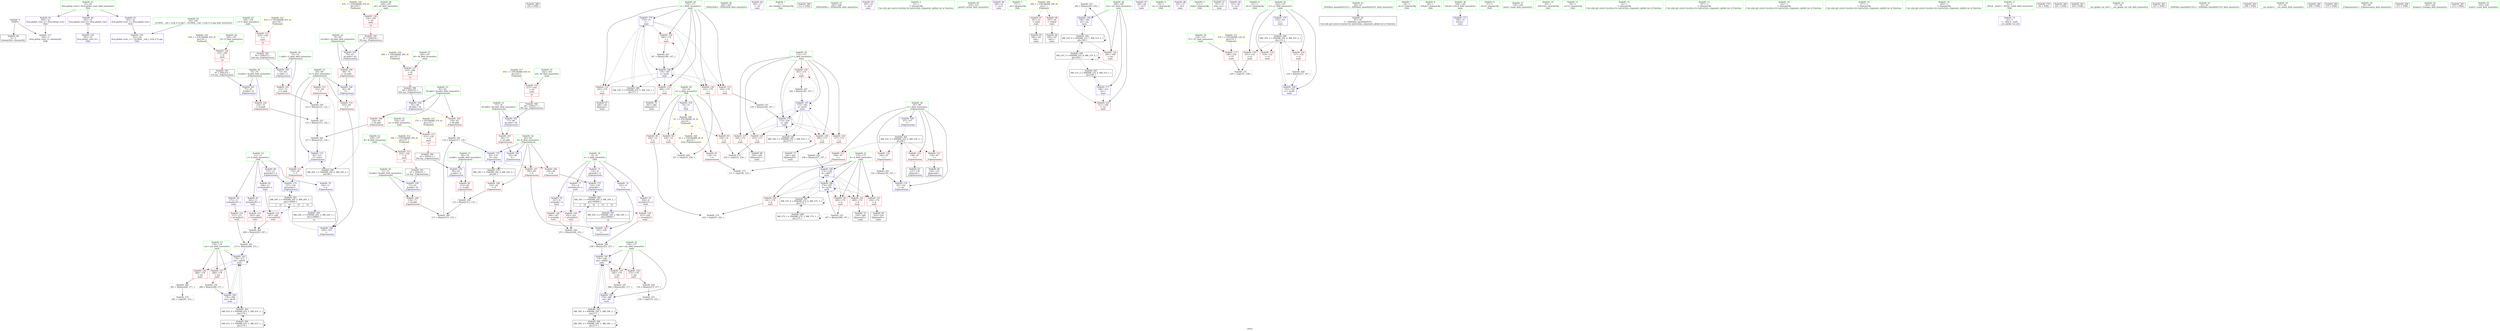 digraph "SVFG" {
	label="SVFG";

	Node0x559ebdd61ba0 [shape=record,color=grey,label="{NodeID: 0\nNullPtr}"];
	Node0x559ebdd61ba0 -> Node0x559ebdd88050[style=solid];
	Node0x559ebdd61ba0 -> Node0x559ebdd8e090[style=solid];
	Node0x559ebdd872a0 [shape=record,color=red,label="{NodeID: 111\n122\<--85\n\<--Y\n_Z3genxxxxxxx\n}"];
	Node0x559ebdd872a0 -> Node0x559ebdd949d0[style=solid];
	Node0x559ebdd85630 [shape=record,color=green,label="{NodeID: 28\n71\<--72\nB.addr\<--B.addr_field_insensitive\n_Z3genxxxxxxx\n}"];
	Node0x559ebdd85630 -> Node0x559ebdd869b0[style=solid];
	Node0x559ebdd85630 -> Node0x559ebdd8e260[style=solid];
	Node0x559ebddc05b0 [shape=record,color=black,label="{NodeID: 388\n192 = PHI()\n}"];
	Node0x559ebdd8d160 [shape=record,color=red,label="{NodeID: 139\n301\<--172\n\<--j\nmain\n}"];
	Node0x559ebdd8d160 -> Node0x559ebdd93c50[style=solid];
	Node0x559ebdd87d10 [shape=record,color=green,label="{NodeID: 56\n202\<--203\n_ZNSirsERi\<--_ZNSirsERi_field_insensitive\n}"];
	Node0x559ebdd940d0 [shape=record,color=grey,label="{NodeID: 250\n276 = Binary(275, 277, )\n}"];
	Node0x559ebdd940d0 -> Node0x559ebdd8b480[style=solid];
	Node0x559ebdd8e8e0 [shape=record,color=blue,label="{NodeID: 167\n101\<--100\n\<--\n_Z3genxxxxxxx\n}"];
	Node0x559ebdd8e8e0 -> Node0x559ebdda2260[style=dashed];
	Node0x559ebdd89400 [shape=record,color=purple,label="{NodeID: 84\n182\<--17\n\<--.str\nmain\n}"];
	Node0x559ebdd78350 [shape=record,color=green,label="{NodeID: 1\n7\<--1\n__dso_handle\<--dummyObj\nGlob }"];
	Node0x559ebdd87370 [shape=record,color=red,label="{NodeID: 112\n134\<--85\n\<--Y\n_Z3genxxxxxxx\n}"];
	Node0x559ebdd87370 -> Node0x559ebdd8edc0[style=solid];
	Node0x559ebdd85700 [shape=record,color=green,label="{NodeID: 29\n73\<--74\nC.addr\<--C.addr_field_insensitive\n_Z3genxxxxxxx\n}"];
	Node0x559ebdd85700 -> Node0x559ebdd86a80[style=solid];
	Node0x559ebdd85700 -> Node0x559ebdd8e330[style=solid];
	Node0x559ebddc0680 [shape=record,color=black,label="{NodeID: 389\n313 = PHI()\n}"];
	Node0x559ebdd8d230 [shape=record,color=red,label="{NodeID: 140\n241\<--174\n\<--k\nmain\n}"];
	Node0x559ebdd8d230 -> Node0x559ebdd8b900[style=solid];
	Node0x559ebdd87de0 [shape=record,color=green,label="{NodeID: 57\n205\<--206\n_ZNSirsERx\<--_ZNSirsERx_field_insensitive\n}"];
	Node0x559ebdd94250 [shape=record,color=grey,label="{NodeID: 251\n230 = Binary(229, 107, )\n}"];
	Node0x559ebdd94250 -> Node0x559ebdd8f2a0[style=solid];
	Node0x559ebdd8e9b0 [shape=record,color=blue,label="{NodeID: 168\n104\<--103\n\<--\n_Z3genxxxxxxx\n}"];
	Node0x559ebdd8e9b0 -> Node0x559ebdda2760[style=dashed];
	Node0x559ebdd894d0 [shape=record,color=purple,label="{NodeID: 85\n183\<--19\n\<--.str.1\nmain\n}"];
	Node0x559ebdd61950 [shape=record,color=green,label="{NodeID: 2\n15\<--1\n\<--dummyObj\nCan only get source location for instruction, argument, global var or function.}"];
	Node0x559ebdda1360 [shape=record,color=black,label="{NodeID: 279\nMR_18V_3 = PHI(MR_18V_4, MR_18V_2, )\npts\{84 \}\n}"];
	Node0x559ebdda1360 -> Node0x559ebdd87030[style=dashed];
	Node0x559ebdda1360 -> Node0x559ebdd8eb50[style=dashed];
	Node0x559ebdd87440 [shape=record,color=red,label="{NodeID: 113\n109\<--87\n\<--i\n_Z3genxxxxxxx\n}"];
	Node0x559ebdd87440 -> Node0x559ebdd8b780[style=solid];
	Node0x559ebdd857d0 [shape=record,color=green,label="{NodeID: 30\n75\<--76\nD.addr\<--D.addr_field_insensitive\n_Z3genxxxxxxx\n}"];
	Node0x559ebdd857d0 -> Node0x559ebdd86b50[style=solid];
	Node0x559ebdd857d0 -> Node0x559ebdd8e400[style=solid];
	Node0x559ebdd8fcf0 [shape=record,color=black,label="{NodeID: 390\n62 = PHI(213, )\n0th arg _Z3genxxxxxxx }"];
	Node0x559ebdd8fcf0 -> Node0x559ebdd8e190[style=solid];
	Node0x559ebdd8d300 [shape=record,color=red,label="{NodeID: 141\n254\<--174\n\<--k\nmain\n}"];
	Node0x559ebdd8d300 -> Node0x559ebdd887d0[style=solid];
	Node0x559ebdd87eb0 [shape=record,color=green,label="{NodeID: 58\n314\<--315\nprintf\<--printf_field_insensitive\n}"];
	Node0x559ebdd943d0 [shape=record,color=grey,label="{NodeID: 252\n297 = Binary(296, 107, )\n}"];
	Node0x559ebdd943d0 -> Node0x559ebdd8f850[style=solid];
	Node0x559ebdd8ea80 [shape=record,color=blue,label="{NodeID: 169\n87\<--107\ni\<--\n_Z3genxxxxxxx\n}"];
	Node0x559ebdd8ea80 -> Node0x559ebdda1d60[style=dashed];
	Node0x559ebdd895a0 [shape=record,color=purple,label="{NodeID: 86\n188\<--22\n\<--.str.2\nmain\n}"];
	Node0x559ebdd77680 [shape=record,color=green,label="{NodeID: 3\n17\<--1\n.str\<--dummyObj\nGlob }"];
	Node0x559ebdda1860 [shape=record,color=black,label="{NodeID: 280\nMR_20V_3 = PHI(MR_20V_4, MR_20V_2, )\npts\{86 \}\n}"];
	Node0x559ebdda1860 -> Node0x559ebdd872a0[style=dashed];
	Node0x559ebdda1860 -> Node0x559ebdd8ec20[style=dashed];
	Node0x559ebdd87510 [shape=record,color=red,label="{NodeID: 114\n130\<--87\n\<--i\n_Z3genxxxxxxx\n}"];
	Node0x559ebdd87510 -> Node0x559ebdd882f0[style=solid];
	Node0x559ebdd858a0 [shape=record,color=green,label="{NodeID: 31\n77\<--78\nx0.addr\<--x0.addr_field_insensitive\n_Z3genxxxxxxx\n}"];
	Node0x559ebdd858a0 -> Node0x559ebdd86c20[style=solid];
	Node0x559ebdd858a0 -> Node0x559ebdd8e4d0[style=solid];
	Node0x559ebdd8fee0 [shape=record,color=black,label="{NodeID: 391\n63 = PHI(214, )\n1st arg _Z3genxxxxxxx }"];
	Node0x559ebdd8fee0 -> Node0x559ebdd8e260[style=solid];
	Node0x559ebddaa860 [shape=record,color=yellow,style=double,label="{NodeID: 308\n28V_1 = ENCHI(MR_28V_0)\npts\{1 \}\nFun[main]}"];
	Node0x559ebddaa860 -> Node0x559ebdd86740[style=dashed];
	Node0x559ebddaa860 -> Node0x559ebdd86810[style=dashed];
	Node0x559ebdd8d3d0 [shape=record,color=red,label="{NodeID: 142\n269\<--174\n\<--k\nmain\n}"];
	Node0x559ebdd8d3d0 -> Node0x559ebdd88a40[style=solid];
	Node0x559ebdd87f80 [shape=record,color=green,label="{NodeID: 59\n34\<--338\n_GLOBAL__sub_I_u1ik_0_0.cpp\<--_GLOBAL__sub_I_u1ik_0_0.cpp_field_insensitive\n}"];
	Node0x559ebdd87f80 -> Node0x559ebdd8df90[style=solid];
	Node0x559ebdd94550 [shape=record,color=grey,label="{NodeID: 253\n292 = Binary(291, 293, )\n}"];
	Node0x559ebdd94550 -> Node0x559ebdd8f780[style=solid];
	Node0x559ebdd8eb50 [shape=record,color=blue,label="{NodeID: 170\n83\<--119\nX\<--rem\n_Z3genxxxxxxx\n}"];
	Node0x559ebdd8eb50 -> Node0x559ebdd87100[style=dashed];
	Node0x559ebdd8eb50 -> Node0x559ebdda1360[style=dashed];
	Node0x559ebdd89670 [shape=record,color=purple,label="{NodeID: 87\n189\<--24\n\<--.str.3\nmain\n}"];
	Node0x559ebdd76f70 [shape=record,color=green,label="{NodeID: 4\n19\<--1\n.str.1\<--dummyObj\nGlob }"];
	Node0x559ebdda1d60 [shape=record,color=black,label="{NodeID: 281\nMR_22V_3 = PHI(MR_22V_4, MR_22V_2, )\npts\{88 \}\n}"];
	Node0x559ebdda1d60 -> Node0x559ebdd87440[style=dashed];
	Node0x559ebdda1d60 -> Node0x559ebdd87510[style=dashed];
	Node0x559ebdda1d60 -> Node0x559ebdd875e0[style=dashed];
	Node0x559ebdda1d60 -> Node0x559ebdd8beb0[style=dashed];
	Node0x559ebdda1d60 -> Node0x559ebdd8ee90[style=dashed];
	Node0x559ebdd875e0 [shape=record,color=red,label="{NodeID: 115\n135\<--87\n\<--i\n_Z3genxxxxxxx\n}"];
	Node0x559ebdd875e0 -> Node0x559ebdd883c0[style=solid];
	Node0x559ebdd85970 [shape=record,color=green,label="{NodeID: 32\n79\<--80\ny0.addr\<--y0.addr_field_insensitive\n_Z3genxxxxxxx\n}"];
	Node0x559ebdd85970 -> Node0x559ebdd86cf0[style=solid];
	Node0x559ebdd85970 -> Node0x559ebdd8e5a0[style=solid];
	Node0x559ebdd8ffe0 [shape=record,color=black,label="{NodeID: 392\n64 = PHI(215, )\n2nd arg _Z3genxxxxxxx }"];
	Node0x559ebdd8ffe0 -> Node0x559ebdd8e330[style=solid];
	Node0x559ebddab380 [shape=record,color=yellow,style=double,label="{NodeID: 309\n2V_1 = ENCHI(MR_2V_0)\npts\{16 \}\nFun[main]|{|<s3>14}}"];
	Node0x559ebddab380 -> Node0x559ebdd89cb0[style=dashed];
	Node0x559ebddab380 -> Node0x559ebdd89d80[style=dashed];
	Node0x559ebddab380 -> Node0x559ebdd86670[style=dashed];
	Node0x559ebddab380:s3 -> Node0x559ebddac420[style=dashed,color=red];
	Node0x559ebdd8d4a0 [shape=record,color=red,label="{NodeID: 143\n296\<--174\n\<--k\nmain\n}"];
	Node0x559ebdd8d4a0 -> Node0x559ebdd943d0[style=solid];
	Node0x559ebdd88050 [shape=record,color=black,label="{NodeID: 60\n2\<--3\ndummyVal\<--dummyVal\n}"];
	Node0x559ebdd946d0 [shape=record,color=grey,label="{NodeID: 254\n289 = Binary(288, 277, )\n}"];
	Node0x559ebdd946d0 -> Node0x559ebdd8f6b0[style=solid];
	Node0x559ebdd8ec20 [shape=record,color=blue,label="{NodeID: 171\n85\<--127\nY\<--rem3\n_Z3genxxxxxxx\n}"];
	Node0x559ebdd8ec20 -> Node0x559ebdd87370[style=dashed];
	Node0x559ebdd8ec20 -> Node0x559ebdda1860[style=dashed];
	Node0x559ebdd89740 [shape=record,color=purple,label="{NodeID: 88\n191\<--27\n\<--.str.4\nmain\n}"];
	Node0x559ebdd78250 [shape=record,color=green,label="{NodeID: 5\n21\<--1\nstdin\<--dummyObj\nGlob }"];
	Node0x559ebdda2260 [shape=record,color=black,label="{NodeID: 282\nMR_24V_3 = PHI(MR_24V_4, MR_24V_2, )\npts\{100000 \}\n|{|<s1>14|<s2>14|<s3>14|<s4>14}}"];
	Node0x559ebdda2260 -> Node0x559ebdd8ecf0[style=dashed];
	Node0x559ebdda2260:s1 -> Node0x559ebdd8d8b0[style=dashed,color=blue];
	Node0x559ebdda2260:s2 -> Node0x559ebdd8d980[style=dashed,color=blue];
	Node0x559ebdda2260:s3 -> Node0x559ebdd8da50[style=dashed,color=blue];
	Node0x559ebdda2260:s4 -> Node0x559ebdda4f60[style=dashed,color=blue];
	Node0x559ebdd8beb0 [shape=record,color=red,label="{NodeID: 116\n140\<--87\n\<--i\n_Z3genxxxxxxx\n}"];
	Node0x559ebdd8beb0 -> Node0x559ebdd95450[style=solid];
	Node0x559ebdd85a40 [shape=record,color=green,label="{NodeID: 33\n81\<--82\nM.addr\<--M.addr_field_insensitive\n_Z3genxxxxxxx\n}"];
	Node0x559ebdd85a40 -> Node0x559ebdd86dc0[style=solid];
	Node0x559ebdd85a40 -> Node0x559ebdd86e90[style=solid];
	Node0x559ebdd85a40 -> Node0x559ebdd8e670[style=solid];
	Node0x559ebdd90120 [shape=record,color=black,label="{NodeID: 393\n65 = PHI(216, )\n3rd arg _Z3genxxxxxxx }"];
	Node0x559ebdd90120 -> Node0x559ebdd8e400[style=solid];
	Node0x559ebdd8d570 [shape=record,color=red,label="{NodeID: 144\n275\<--176\n\<--xm\nmain\n}"];
	Node0x559ebdd8d570 -> Node0x559ebdd940d0[style=solid];
	Node0x559ebdd88120 [shape=record,color=black,label="{NodeID: 61\n147\<--15\nmain_ret\<--\nmain\n}"];
	Node0x559ebdd94850 [shape=record,color=grey,label="{NodeID: 255\n286 = Binary(285, 277, )\n}"];
	Node0x559ebdd94850 -> Node0x559ebdd8f5e0[style=solid];
	Node0x559ebdd8ecf0 [shape=record,color=blue,label="{NodeID: 172\n132\<--129\narrayidx\<--\n_Z3genxxxxxxx\n}"];
	Node0x559ebdd8ecf0 -> Node0x559ebdda2260[style=dashed];
	Node0x559ebdd89810 [shape=record,color=purple,label="{NodeID: 89\n312\<--30\n\<--.str.5\nmain\n}"];
	Node0x559ebdd745c0 [shape=record,color=green,label="{NodeID: 6\n22\<--1\n.str.2\<--dummyObj\nGlob }"];
	Node0x559ebdda2760 [shape=record,color=black,label="{NodeID: 283\nMR_26V_3 = PHI(MR_26V_4, MR_26V_2, )\npts\{130000 \}\n|{|<s1>14|<s2>14|<s3>14|<s4>14}}"];
	Node0x559ebdda2760 -> Node0x559ebdd8edc0[style=dashed];
	Node0x559ebdda2760:s1 -> Node0x559ebdd8db20[style=dashed,color=blue];
	Node0x559ebdda2760:s2 -> Node0x559ebdd8dbf0[style=dashed,color=blue];
	Node0x559ebdda2760:s3 -> Node0x559ebdd8dcc0[style=dashed,color=blue];
	Node0x559ebdda2760:s4 -> Node0x559ebdda5c70[style=dashed,color=blue];
	Node0x559ebdd8bf80 [shape=record,color=red,label="{NodeID: 117\n198\<--150\n\<--TC\nmain\n}"];
	Node0x559ebdd8bf80 -> Node0x559ebdd8b600[style=solid];
	Node0x559ebdd85b10 [shape=record,color=green,label="{NodeID: 34\n83\<--84\nX\<--X_field_insensitive\n_Z3genxxxxxxx\n}"];
	Node0x559ebdd85b10 -> Node0x559ebdd86f60[style=solid];
	Node0x559ebdd85b10 -> Node0x559ebdd87030[style=solid];
	Node0x559ebdd85b10 -> Node0x559ebdd87100[style=solid];
	Node0x559ebdd85b10 -> Node0x559ebdd8e740[style=solid];
	Node0x559ebdd85b10 -> Node0x559ebdd8eb50[style=solid];
	Node0x559ebdd90260 [shape=record,color=black,label="{NodeID: 394\n66 = PHI(217, )\n4th arg _Z3genxxxxxxx }"];
	Node0x559ebdd90260 -> Node0x559ebdd8e4d0[style=solid];
	Node0x559ebddab540 [shape=record,color=yellow,style=double,label="{NodeID: 311\n33V_1 = ENCHI(MR_33V_0)\npts\{151 \}\nFun[main]}"];
	Node0x559ebddab540 -> Node0x559ebdd8bf80[style=dashed];
	Node0x559ebdd8d640 [shape=record,color=red,label="{NodeID: 145\n285\<--176\n\<--xm\nmain\n}"];
	Node0x559ebdd8d640 -> Node0x559ebdd94850[style=solid];
	Node0x559ebdd881f0 [shape=record,color=black,label="{NodeID: 62\n45\<--46\n\<--_ZNSt8ios_base4InitD1Ev\nCan only get source location for instruction, argument, global var or function.}"];
	Node0x559ebdd949d0 [shape=record,color=grey,label="{NodeID: 256\n123 = Binary(121, 122, )\n}"];
	Node0x559ebdd949d0 -> Node0x559ebdd94b50[style=solid];
	Node0x559ebdd8edc0 [shape=record,color=blue,label="{NodeID: 173\n137\<--134\narrayidx5\<--\n_Z3genxxxxxxx\n}"];
	Node0x559ebdd8edc0 -> Node0x559ebdda2760[style=dashed];
	Node0x559ebdd898e0 [shape=record,color=purple,label="{NodeID: 90\n342\<--32\nllvm.global_ctors_0\<--llvm.global_ctors\nGlob }"];
	Node0x559ebdd898e0 -> Node0x559ebdd8de90[style=solid];
	Node0x559ebdd770f0 [shape=record,color=green,label="{NodeID: 7\n24\<--1\n.str.3\<--dummyObj\nGlob }"];
	Node0x559ebdda2c60 [shape=record,color=black,label="{NodeID: 284\nMR_35V_3 = PHI(MR_35V_4, MR_35V_2, )\npts\{153 \}\n}"];
	Node0x559ebdda2c60 -> Node0x559ebdd8c050[style=dashed];
	Node0x559ebdda2c60 -> Node0x559ebdd8c120[style=dashed];
	Node0x559ebdda2c60 -> Node0x559ebdd8c1f0[style=dashed];
	Node0x559ebdda2c60 -> Node0x559ebdd8fac0[style=dashed];
	Node0x559ebdd8c050 [shape=record,color=red,label="{NodeID: 118\n197\<--152\n\<--cc\nmain\n}"];
	Node0x559ebdd8c050 -> Node0x559ebdd8b600[style=solid];
	Node0x559ebdd85be0 [shape=record,color=green,label="{NodeID: 35\n85\<--86\nY\<--Y_field_insensitive\n_Z3genxxxxxxx\n}"];
	Node0x559ebdd85be0 -> Node0x559ebdd871d0[style=solid];
	Node0x559ebdd85be0 -> Node0x559ebdd872a0[style=solid];
	Node0x559ebdd85be0 -> Node0x559ebdd87370[style=solid];
	Node0x559ebdd85be0 -> Node0x559ebdd8e810[style=solid];
	Node0x559ebdd85be0 -> Node0x559ebdd8ec20[style=solid];
	Node0x559ebdd903a0 [shape=record,color=black,label="{NodeID: 395\n67 = PHI(218, )\n5th arg _Z3genxxxxxxx }"];
	Node0x559ebdd903a0 -> Node0x559ebdd8e5a0[style=solid];
	Node0x559ebdd8d710 [shape=record,color=red,label="{NodeID: 146\n280\<--178\n\<--ym\nmain\n}"];
	Node0x559ebdd8d710 -> Node0x559ebdd93dd0[style=solid];
	Node0x559ebdd882f0 [shape=record,color=black,label="{NodeID: 63\n131\<--130\nidxprom\<--\n_Z3genxxxxxxx\n}"];
	Node0x559ebdd94b50 [shape=record,color=grey,label="{NodeID: 257\n125 = Binary(123, 124, )\n}"];
	Node0x559ebdd94b50 -> Node0x559ebdd952d0[style=solid];
	Node0x559ebdd8ee90 [shape=record,color=blue,label="{NodeID: 174\n87\<--141\ni\<--inc\n_Z3genxxxxxxx\n}"];
	Node0x559ebdd8ee90 -> Node0x559ebdda1d60[style=dashed];
	Node0x559ebdd899e0 [shape=record,color=purple,label="{NodeID: 91\n343\<--32\nllvm.global_ctors_1\<--llvm.global_ctors\nGlob }"];
	Node0x559ebdd899e0 -> Node0x559ebdd8df90[style=solid];
	Node0x559ebdd77180 [shape=record,color=green,label="{NodeID: 8\n26\<--1\nstdout\<--dummyObj\nGlob }"];
	Node0x559ebdda3160 [shape=record,color=black,label="{NodeID: 285\nMR_51V_2 = PHI(MR_51V_4, MR_51V_1, )\npts\{169 \}\n}"];
	Node0x559ebdda3160 -> Node0x559ebdd8f100[style=dashed];
	Node0x559ebdd8c120 [shape=record,color=red,label="{NodeID: 119\n310\<--152\n\<--cc\nmain\n}"];
	Node0x559ebdd85cb0 [shape=record,color=green,label="{NodeID: 36\n87\<--88\ni\<--i_field_insensitive\n_Z3genxxxxxxx\n}"];
	Node0x559ebdd85cb0 -> Node0x559ebdd87440[style=solid];
	Node0x559ebdd85cb0 -> Node0x559ebdd87510[style=solid];
	Node0x559ebdd85cb0 -> Node0x559ebdd875e0[style=solid];
	Node0x559ebdd85cb0 -> Node0x559ebdd8beb0[style=solid];
	Node0x559ebdd85cb0 -> Node0x559ebdd8ea80[style=solid];
	Node0x559ebdd85cb0 -> Node0x559ebdd8ee90[style=solid];
	Node0x559ebdd904e0 [shape=record,color=black,label="{NodeID: 396\n68 = PHI(219, )\n6th arg _Z3genxxxxxxx }"];
	Node0x559ebdd904e0 -> Node0x559ebdd8e670[style=solid];
	Node0x559ebddab700 [shape=record,color=yellow,style=double,label="{NodeID: 313\n37V_1 = ENCHI(MR_37V_0)\npts\{155 \}\nFun[main]}"];
	Node0x559ebddab700 -> Node0x559ebdd8c2c0[style=dashed];
	Node0x559ebdd8d7e0 [shape=record,color=red,label="{NodeID: 147\n288\<--178\n\<--ym\nmain\n}"];
	Node0x559ebdd8d7e0 -> Node0x559ebdd946d0[style=solid];
	Node0x559ebdd883c0 [shape=record,color=black,label="{NodeID: 64\n136\<--135\nidxprom4\<--\n_Z3genxxxxxxx\n}"];
	Node0x559ebdd94cd0 [shape=record,color=grey,label="{NodeID: 258\n238 = Binary(237, 107, )\n}"];
	Node0x559ebdd94cd0 -> Node0x559ebdd8f370[style=solid];
	Node0x559ebdd8ef60 [shape=record,color=blue,label="{NodeID: 175\n148\<--15\nretval\<--\nmain\n}"];
	Node0x559ebdd89ae0 [shape=record,color=purple,label="{NodeID: 92\n344\<--32\nllvm.global_ctors_2\<--llvm.global_ctors\nGlob }"];
	Node0x559ebdd89ae0 -> Node0x559ebdd8e090[style=solid];
	Node0x559ebdd78450 [shape=record,color=green,label="{NodeID: 9\n27\<--1\n.str.4\<--dummyObj\nGlob }"];
	Node0x559ebdda3660 [shape=record,color=black,label="{NodeID: 286\nMR_53V_2 = PHI(MR_53V_4, MR_53V_1, )\npts\{171 \}\n}"];
	Node0x559ebdda3660 -> Node0x559ebdd8f1d0[style=dashed];
	Node0x559ebdd8c1f0 [shape=record,color=red,label="{NodeID: 120\n317\<--152\n\<--cc\nmain\n}"];
	Node0x559ebdd8c1f0 -> Node0x559ebdd93f50[style=solid];
	Node0x559ebdd85d80 [shape=record,color=green,label="{NodeID: 37\n145\<--146\nmain\<--main_field_insensitive\n}"];
	Node0x559ebddab7e0 [shape=record,color=yellow,style=double,label="{NodeID: 314\n39V_1 = ENCHI(MR_39V_0)\npts\{157 \}\nFun[main]}"];
	Node0x559ebddab7e0 -> Node0x559ebdd8c390[style=dashed];
	Node0x559ebdd8d8b0 [shape=record,color=red,label="{NodeID: 148\n248\<--247\n\<--arrayidx\nmain\n}"];
	Node0x559ebdd8d8b0 -> Node0x559ebdd958d0[style=solid];
	Node0x559ebdd88490 [shape=record,color=black,label="{NodeID: 65\n184\<--181\ncall\<--\nmain\n}"];
	Node0x559ebdd94e50 [shape=record,color=grey,label="{NodeID: 259\n115 = Binary(113, 114, )\n}"];
	Node0x559ebdd94e50 -> Node0x559ebdd94fd0[style=solid];
	Node0x559ebdd8f030 [shape=record,color=blue,label="{NodeID: 176\n152\<--107\ncc\<--\nmain\n}"];
	Node0x559ebdd8f030 -> Node0x559ebdda2c60[style=dashed];
	Node0x559ebdd89be0 [shape=record,color=red,label="{NodeID: 93\n110\<--14\n\<--n\n_Z3genxxxxxxx\n}"];
	Node0x559ebdd89be0 -> Node0x559ebdd8b780[style=solid];
	Node0x559ebdd78520 [shape=record,color=green,label="{NodeID: 10\n29\<--1\n_ZSt3cin\<--dummyObj\nGlob }"];
	Node0x559ebdda3b60 [shape=record,color=black,label="{NodeID: 287\nMR_55V_2 = PHI(MR_55V_3, MR_55V_1, )\npts\{173 \}\n}"];
	Node0x559ebdda3b60 -> Node0x559ebdd8f2a0[style=dashed];
	Node0x559ebdda3b60 -> Node0x559ebdda3b60[style=dashed];
	Node0x559ebdd8c2c0 [shape=record,color=red,label="{NodeID: 121\n213\<--154\n\<--A\nmain\n|{<s0>14}}"];
	Node0x559ebdd8c2c0:s0 -> Node0x559ebdd8fcf0[style=solid,color=red];
	Node0x559ebdd85e50 [shape=record,color=green,label="{NodeID: 38\n148\<--149\nretval\<--retval_field_insensitive\nmain\n}"];
	Node0x559ebdd85e50 -> Node0x559ebdd8ef60[style=solid];
	Node0x559ebddab8c0 [shape=record,color=yellow,style=double,label="{NodeID: 315\n41V_1 = ENCHI(MR_41V_0)\npts\{159 \}\nFun[main]}"];
	Node0x559ebddab8c0 -> Node0x559ebdd8c460[style=dashed];
	Node0x559ebdd8d980 [shape=record,color=red,label="{NodeID: 149\n252\<--251\n\<--arrayidx22\nmain\n}"];
	Node0x559ebdd8d980 -> Node0x559ebdd958d0[style=solid];
	Node0x559ebdd88560 [shape=record,color=black,label="{NodeID: 66\n190\<--187\ncall1\<--\nmain\n}"];
	Node0x559ebdd94fd0 [shape=record,color=grey,label="{NodeID: 260\n117 = Binary(115, 116, )\n}"];
	Node0x559ebdd94fd0 -> Node0x559ebdd95150[style=solid];
	Node0x559ebdd8f100 [shape=record,color=blue,label="{NodeID: 177\n168\<--222\nres\<--\nmain\n}"];
	Node0x559ebdd8f100 -> Node0x559ebdd8c940[style=dashed];
	Node0x559ebdd8f100 -> Node0x559ebdda3160[style=dashed];
	Node0x559ebdd8f100 -> Node0x559ebdda7b60[style=dashed];
	Node0x559ebdd89cb0 [shape=record,color=red,label="{NodeID: 94\n226\<--14\n\<--n\nmain\n}"];
	Node0x559ebdd89cb0 -> Node0x559ebdd8b180[style=solid];
	Node0x559ebdd785f0 [shape=record,color=green,label="{NodeID: 11\n30\<--1\n.str.5\<--dummyObj\nGlob }"];
	Node0x559ebdda4060 [shape=record,color=black,label="{NodeID: 288\nMR_57V_2 = PHI(MR_57V_3, MR_57V_1, )\npts\{175 \}\n}"];
	Node0x559ebdda4060 -> Node0x559ebdda4060[style=dashed];
	Node0x559ebdda4060 -> Node0x559ebdda8560[style=dashed];
	Node0x559ebdd8c390 [shape=record,color=red,label="{NodeID: 122\n214\<--156\n\<--B\nmain\n|{<s0>14}}"];
	Node0x559ebdd8c390:s0 -> Node0x559ebdd8fee0[style=solid,color=red];
	Node0x559ebdd85f20 [shape=record,color=green,label="{NodeID: 39\n150\<--151\nTC\<--TC_field_insensitive\nmain\n}"];
	Node0x559ebdd85f20 -> Node0x559ebdd8bf80[style=solid];
	Node0x559ebddab9a0 [shape=record,color=yellow,style=double,label="{NodeID: 316\n43V_1 = ENCHI(MR_43V_0)\npts\{161 \}\nFun[main]}"];
	Node0x559ebddab9a0 -> Node0x559ebdd8c530[style=dashed];
	Node0x559ebdd8da50 [shape=record,color=red,label="{NodeID: 150\n257\<--256\n\<--arrayidx25\nmain\n}"];
	Node0x559ebdd8da50 -> Node0x559ebdd8b000[style=solid];
	Node0x559ebdd88630 [shape=record,color=black,label="{NodeID: 67\n246\<--245\nidxprom\<--\nmain\n}"];
	Node0x559ebdd95150 [shape=record,color=grey,label="{NodeID: 261\n119 = Binary(117, 118, )\n}"];
	Node0x559ebdd95150 -> Node0x559ebdd8eb50[style=solid];
	Node0x559ebdd8f1d0 [shape=record,color=blue,label="{NodeID: 178\n170\<--15\ni\<--\nmain\n}"];
	Node0x559ebdd8f1d0 -> Node0x559ebdd8ca10[style=dashed];
	Node0x559ebdd8f1d0 -> Node0x559ebdd8cae0[style=dashed];
	Node0x559ebdd8f1d0 -> Node0x559ebdd8cbb0[style=dashed];
	Node0x559ebdd8f1d0 -> Node0x559ebdd8cc80[style=dashed];
	Node0x559ebdd8f1d0 -> Node0x559ebdd8cd50[style=dashed];
	Node0x559ebdd8f1d0 -> Node0x559ebdd8f9f0[style=dashed];
	Node0x559ebdd8f1d0 -> Node0x559ebdda3660[style=dashed];
	Node0x559ebdd89d80 [shape=record,color=red,label="{NodeID: 95\n234\<--14\n\<--n\nmain\n}"];
	Node0x559ebdd89d80 -> Node0x559ebdd8ba80[style=solid];
	Node0x559ebdd84a70 [shape=record,color=green,label="{NodeID: 12\n33\<--1\n\<--dummyObj\nCan only get source location for instruction, argument, global var or function.}"];
	Node0x559ebdda4560 [shape=record,color=black,label="{NodeID: 289\nMR_59V_2 = PHI(MR_59V_3, MR_59V_1, )\npts\{177 \}\n}"];
	Node0x559ebdda4560 -> Node0x559ebdda4560[style=dashed];
	Node0x559ebdda4560 -> Node0x559ebdda8a60[style=dashed];
	Node0x559ebdd8c460 [shape=record,color=red,label="{NodeID: 123\n215\<--158\n\<--C\nmain\n|{<s0>14}}"];
	Node0x559ebdd8c460:s0 -> Node0x559ebdd8ffe0[style=solid,color=red];
	Node0x559ebdd85ff0 [shape=record,color=green,label="{NodeID: 40\n152\<--153\ncc\<--cc_field_insensitive\nmain\n}"];
	Node0x559ebdd85ff0 -> Node0x559ebdd8c050[style=solid];
	Node0x559ebdd85ff0 -> Node0x559ebdd8c120[style=solid];
	Node0x559ebdd85ff0 -> Node0x559ebdd8c1f0[style=solid];
	Node0x559ebdd85ff0 -> Node0x559ebdd8f030[style=solid];
	Node0x559ebdd85ff0 -> Node0x559ebdd8fac0[style=solid];
	Node0x559ebddaba80 [shape=record,color=yellow,style=double,label="{NodeID: 317\n45V_1 = ENCHI(MR_45V_0)\npts\{163 \}\nFun[main]}"];
	Node0x559ebddaba80 -> Node0x559ebdd8c600[style=dashed];
	Node0x559ebdd8db20 [shape=record,color=red,label="{NodeID: 151\n263\<--262\n\<--arrayidx28\nmain\n}"];
	Node0x559ebdd8db20 -> Node0x559ebdd955d0[style=solid];
	Node0x559ebdd88700 [shape=record,color=black,label="{NodeID: 68\n250\<--249\nidxprom21\<--\nmain\n}"];
	Node0x559ebdd952d0 [shape=record,color=grey,label="{NodeID: 262\n127 = Binary(125, 126, )\n}"];
	Node0x559ebdd952d0 -> Node0x559ebdd8ec20[style=solid];
	Node0x559ebdd8f2a0 [shape=record,color=blue,label="{NodeID: 179\n172\<--230\nj\<--add\nmain\n}"];
	Node0x559ebdd8f2a0 -> Node0x559ebdd8ce20[style=dashed];
	Node0x559ebdd8f2a0 -> Node0x559ebdd8cef0[style=dashed];
	Node0x559ebdd8f2a0 -> Node0x559ebdd8cfc0[style=dashed];
	Node0x559ebdd8f2a0 -> Node0x559ebdd8d090[style=dashed];
	Node0x559ebdd8f2a0 -> Node0x559ebdd8d160[style=dashed];
	Node0x559ebdd8f2a0 -> Node0x559ebdd8f2a0[style=dashed];
	Node0x559ebdd8f2a0 -> Node0x559ebdd8f920[style=dashed];
	Node0x559ebdd8f2a0 -> Node0x559ebdda3b60[style=dashed];
	Node0x559ebdd86670 [shape=record,color=red,label="{NodeID: 96\n242\<--14\n\<--n\nmain\n}"];
	Node0x559ebdd86670 -> Node0x559ebdd8b900[style=solid];
	Node0x559ebdd84b00 [shape=record,color=green,label="{NodeID: 13\n107\<--1\n\<--dummyObj\nCan only get source location for instruction, argument, global var or function.}"];
	Node0x559ebdda4a60 [shape=record,color=black,label="{NodeID: 290\nMR_61V_2 = PHI(MR_61V_3, MR_61V_1, )\npts\{179 \}\n}"];
	Node0x559ebdda4a60 -> Node0x559ebdda4a60[style=dashed];
	Node0x559ebdda4a60 -> Node0x559ebdda8f60[style=dashed];
	Node0x559ebdd8c530 [shape=record,color=red,label="{NodeID: 124\n216\<--160\n\<--D\nmain\n|{<s0>14}}"];
	Node0x559ebdd8c530:s0 -> Node0x559ebdd90120[style=solid,color=red];
	Node0x559ebdd860c0 [shape=record,color=green,label="{NodeID: 41\n154\<--155\nA\<--A_field_insensitive\nmain\n}"];
	Node0x559ebdd860c0 -> Node0x559ebdd8c2c0[style=solid];
	Node0x559ebddabb60 [shape=record,color=yellow,style=double,label="{NodeID: 318\n47V_1 = ENCHI(MR_47V_0)\npts\{165 \}\nFun[main]}"];
	Node0x559ebddabb60 -> Node0x559ebdd8c6d0[style=dashed];
	Node0x559ebdd8dbf0 [shape=record,color=red,label="{NodeID: 152\n267\<--266\n\<--arrayidx30\nmain\n}"];
	Node0x559ebdd8dbf0 -> Node0x559ebdd955d0[style=solid];
	Node0x559ebdd887d0 [shape=record,color=black,label="{NodeID: 69\n255\<--254\nidxprom24\<--\nmain\n}"];
	Node0x559ebdd95450 [shape=record,color=grey,label="{NodeID: 263\n141 = Binary(140, 107, )\n}"];
	Node0x559ebdd95450 -> Node0x559ebdd8ee90[style=solid];
	Node0x559ebdd8f370 [shape=record,color=blue,label="{NodeID: 180\n174\<--238\nk\<--add17\nmain\n}"];
	Node0x559ebdd8f370 -> Node0x559ebdd8d230[style=dashed];
	Node0x559ebdd8f370 -> Node0x559ebdd8d300[style=dashed];
	Node0x559ebdd8f370 -> Node0x559ebdd8d3d0[style=dashed];
	Node0x559ebdd8f370 -> Node0x559ebdd8d4a0[style=dashed];
	Node0x559ebdd8f370 -> Node0x559ebdd8f850[style=dashed];
	Node0x559ebdd8f370 -> Node0x559ebdda8560[style=dashed];
	Node0x559ebdd86740 [shape=record,color=red,label="{NodeID: 97\n181\<--21\n\<--stdin\nmain\n}"];
	Node0x559ebdd86740 -> Node0x559ebdd88490[style=solid];
	Node0x559ebdd84b90 [shape=record,color=green,label="{NodeID: 14\n222\<--1\n\<--dummyObj\nCan only get source location for instruction, argument, global var or function.}"];
	Node0x559ebdda4f60 [shape=record,color=black,label="{NodeID: 291\nMR_24V_2 = PHI(MR_24V_3, MR_24V_1, )\npts\{100000 \}\n|{<s0>14}}"];
	Node0x559ebdda4f60:s0 -> Node0x559ebdd8e8e0[style=dashed,color=red];
	Node0x559ebdd8c600 [shape=record,color=red,label="{NodeID: 125\n217\<--162\n\<--x0\nmain\n|{<s0>14}}"];
	Node0x559ebdd8c600:s0 -> Node0x559ebdd90260[style=solid,color=red];
	Node0x559ebdd86190 [shape=record,color=green,label="{NodeID: 42\n156\<--157\nB\<--B_field_insensitive\nmain\n}"];
	Node0x559ebdd86190 -> Node0x559ebdd8c390[style=solid];
	Node0x559ebddabc40 [shape=record,color=yellow,style=double,label="{NodeID: 319\n49V_1 = ENCHI(MR_49V_0)\npts\{167 \}\nFun[main]}"];
	Node0x559ebddabc40 -> Node0x559ebdd8c7a0[style=dashed];
	Node0x559ebdd8dcc0 [shape=record,color=red,label="{NodeID: 153\n272\<--271\n\<--arrayidx33\nmain\n}"];
	Node0x559ebdd8dcc0 -> Node0x559ebdd95750[style=solid];
	Node0x559ebdd888a0 [shape=record,color=black,label="{NodeID: 70\n261\<--260\nidxprom27\<--\nmain\n}"];
	Node0x559ebdd955d0 [shape=record,color=grey,label="{NodeID: 264\n268 = Binary(263, 267, )\n}"];
	Node0x559ebdd955d0 -> Node0x559ebdd95750[style=solid];
	Node0x559ebdd8f440 [shape=record,color=blue,label="{NodeID: 181\n176\<--258\nxm\<--add26\nmain\n}"];
	Node0x559ebdd8f440 -> Node0x559ebdd8d570[style=dashed];
	Node0x559ebdd8f440 -> Node0x559ebdd8d640[style=dashed];
	Node0x559ebdd8f440 -> Node0x559ebdd8f440[style=dashed];
	Node0x559ebdd8f440 -> Node0x559ebdd8f5e0[style=dashed];
	Node0x559ebdd8f440 -> Node0x559ebdda8a60[style=dashed];
	Node0x559ebdd86810 [shape=record,color=red,label="{NodeID: 98\n187\<--26\n\<--stdout\nmain\n}"];
	Node0x559ebdd86810 -> Node0x559ebdd88560[style=solid];
	Node0x559ebdd84c20 [shape=record,color=green,label="{NodeID: 15\n277\<--1\n\<--dummyObj\nCan only get source location for instruction, argument, global var or function.}"];
	Node0x559ebdda5c70 [shape=record,color=black,label="{NodeID: 292\nMR_26V_2 = PHI(MR_26V_3, MR_26V_1, )\npts\{130000 \}\n|{<s0>14}}"];
	Node0x559ebdda5c70:s0 -> Node0x559ebdd8e9b0[style=dashed,color=red];
	Node0x559ebdd8c6d0 [shape=record,color=red,label="{NodeID: 126\n218\<--164\n\<--y0\nmain\n|{<s0>14}}"];
	Node0x559ebdd8c6d0:s0 -> Node0x559ebdd903a0[style=solid,color=red];
	Node0x559ebdd86260 [shape=record,color=green,label="{NodeID: 43\n158\<--159\nC\<--C_field_insensitive\nmain\n}"];
	Node0x559ebdd86260 -> Node0x559ebdd8c460[style=solid];
	Node0x559ebdd8dd90 [shape=record,color=blue,label="{NodeID: 154\n14\<--15\nn\<--\nGlob }"];
	Node0x559ebdd8dd90 -> Node0x559ebddab380[style=dashed];
	Node0x559ebdd88970 [shape=record,color=black,label="{NodeID: 71\n265\<--264\nidxprom29\<--\nmain\n}"];
	Node0x559ebdd95750 [shape=record,color=grey,label="{NodeID: 265\n273 = Binary(268, 272, )\n}"];
	Node0x559ebdd95750 -> Node0x559ebdd8f510[style=solid];
	Node0x559ebdd8f510 [shape=record,color=blue,label="{NodeID: 182\n178\<--273\nym\<--add34\nmain\n}"];
	Node0x559ebdd8f510 -> Node0x559ebdd8d710[style=dashed];
	Node0x559ebdd8f510 -> Node0x559ebdd8d7e0[style=dashed];
	Node0x559ebdd8f510 -> Node0x559ebdd8f510[style=dashed];
	Node0x559ebdd8f510 -> Node0x559ebdd8f6b0[style=dashed];
	Node0x559ebdd8f510 -> Node0x559ebdda8f60[style=dashed];
	Node0x559ebdd868e0 [shape=record,color=red,label="{NodeID: 99\n113\<--69\n\<--A.addr\n_Z3genxxxxxxx\n}"];
	Node0x559ebdd868e0 -> Node0x559ebdd94e50[style=solid];
	Node0x559ebdd84cb0 [shape=record,color=green,label="{NodeID: 16\n293\<--1\n\<--dummyObj\nCan only get source location for instruction, argument, global var or function.}"];
	Node0x559ebdd8c7a0 [shape=record,color=red,label="{NodeID: 127\n219\<--166\n\<--M\nmain\n|{<s0>14}}"];
	Node0x559ebdd8c7a0:s0 -> Node0x559ebdd904e0[style=solid,color=red];
	Node0x559ebdd86330 [shape=record,color=green,label="{NodeID: 44\n160\<--161\nD\<--D_field_insensitive\nmain\n}"];
	Node0x559ebdd86330 -> Node0x559ebdd8c530[style=solid];
	Node0x559ebdd8de90 [shape=record,color=blue,label="{NodeID: 155\n342\<--33\nllvm.global_ctors_0\<--\nGlob }"];
	Node0x559ebdd88a40 [shape=record,color=black,label="{NodeID: 72\n270\<--269\nidxprom32\<--\nmain\n}"];
	Node0x559ebdd958d0 [shape=record,color=grey,label="{NodeID: 266\n253 = Binary(248, 252, )\n}"];
	Node0x559ebdd958d0 -> Node0x559ebdd8b000[style=solid];
	Node0x559ebdd8f5e0 [shape=record,color=blue,label="{NodeID: 183\n176\<--286\nxm\<--div\nmain\n}"];
	Node0x559ebdd8f5e0 -> Node0x559ebdd8f440[style=dashed];
	Node0x559ebdd8f5e0 -> Node0x559ebdda8a60[style=dashed];
	Node0x559ebdd869b0 [shape=record,color=red,label="{NodeID: 100\n116\<--71\n\<--B.addr\n_Z3genxxxxxxx\n}"];
	Node0x559ebdd869b0 -> Node0x559ebdd94fd0[style=solid];
	Node0x559ebdd84d40 [shape=record,color=green,label="{NodeID: 17\n4\<--6\n_ZStL8__ioinit\<--_ZStL8__ioinit_field_insensitive\nGlob }"];
	Node0x559ebdd84d40 -> Node0x559ebdd88b10[style=solid];
	Node0x559ebdd8c870 [shape=record,color=red,label="{NodeID: 128\n291\<--168\n\<--res\nmain\n}"];
	Node0x559ebdd8c870 -> Node0x559ebdd94550[style=solid];
	Node0x559ebdd86400 [shape=record,color=green,label="{NodeID: 45\n162\<--163\nx0\<--x0_field_insensitive\nmain\n}"];
	Node0x559ebdd86400 -> Node0x559ebdd8c600[style=solid];
	Node0x559ebdd8df90 [shape=record,color=blue,label="{NodeID: 156\n343\<--34\nllvm.global_ctors_1\<--_GLOBAL__sub_I_u1ik_0_0.cpp\nGlob }"];
	Node0x559ebdd88b10 [shape=record,color=purple,label="{NodeID: 73\n43\<--4\n\<--_ZStL8__ioinit\n__cxx_global_var_init\n}"];
	Node0x559ebdd8ae80 [shape=record,color=grey,label="{NodeID: 267\n307 = Binary(306, 107, )\n}"];
	Node0x559ebdd8ae80 -> Node0x559ebdd8f9f0[style=solid];
	Node0x559ebdd8f6b0 [shape=record,color=blue,label="{NodeID: 184\n178\<--289\nym\<--div38\nmain\n}"];
	Node0x559ebdd8f6b0 -> Node0x559ebdd8f510[style=dashed];
	Node0x559ebdd8f6b0 -> Node0x559ebdda8f60[style=dashed];
	Node0x559ebdd86a80 [shape=record,color=red,label="{NodeID: 101\n121\<--73\n\<--C.addr\n_Z3genxxxxxxx\n}"];
	Node0x559ebdd86a80 -> Node0x559ebdd949d0[style=solid];
	Node0x559ebdd84e10 [shape=record,color=green,label="{NodeID: 18\n8\<--10\nx\<--x_field_insensitive\nGlob }"];
	Node0x559ebdd84e10 -> Node0x559ebdd88be0[style=solid];
	Node0x559ebdd84e10 -> Node0x559ebdd88cb0[style=solid];
	Node0x559ebdd84e10 -> Node0x559ebdd88d80[style=solid];
	Node0x559ebdd84e10 -> Node0x559ebdd88e50[style=solid];
	Node0x559ebdd84e10 -> Node0x559ebdd88f20[style=solid];
	Node0x559ebdd8c940 [shape=record,color=red,label="{NodeID: 129\n311\<--168\n\<--res\nmain\n}"];
	Node0x559ebdd864d0 [shape=record,color=green,label="{NodeID: 46\n164\<--165\ny0\<--y0_field_insensitive\nmain\n}"];
	Node0x559ebdd864d0 -> Node0x559ebdd8c6d0[style=solid];
	Node0x559ebdd8e090 [shape=record,color=blue, style = dotted,label="{NodeID: 157\n344\<--3\nllvm.global_ctors_2\<--dummyVal\nGlob }"];
	Node0x559ebdd88be0 [shape=record,color=purple,label="{NodeID: 74\n101\<--8\n\<--x\n_Z3genxxxxxxx\n}"];
	Node0x559ebdd88be0 -> Node0x559ebdd8e8e0[style=solid];
	Node0x559ebdd8b000 [shape=record,color=grey,label="{NodeID: 268\n258 = Binary(253, 257, )\n}"];
	Node0x559ebdd8b000 -> Node0x559ebdd8f440[style=solid];
	Node0x559ebdd8f780 [shape=record,color=blue,label="{NodeID: 185\n168\<--292\nres\<--inc\nmain\n}"];
	Node0x559ebdd8f780 -> Node0x559ebdda9460[style=dashed];
	Node0x559ebdd86b50 [shape=record,color=red,label="{NodeID: 102\n124\<--75\n\<--D.addr\n_Z3genxxxxxxx\n}"];
	Node0x559ebdd86b50 -> Node0x559ebdd94b50[style=solid];
	Node0x559ebdd84ee0 [shape=record,color=green,label="{NodeID: 19\n11\<--13\ny\<--y_field_insensitive\nGlob }"];
	Node0x559ebdd84ee0 -> Node0x559ebdd88ff0[style=solid];
	Node0x559ebdd84ee0 -> Node0x559ebdd890c0[style=solid];
	Node0x559ebdd84ee0 -> Node0x559ebdd89190[style=solid];
	Node0x559ebdd84ee0 -> Node0x559ebdd89260[style=solid];
	Node0x559ebdd84ee0 -> Node0x559ebdd89330[style=solid];
	Node0x559ebda7dda0 [shape=record,color=black,label="{NodeID: 379\n44 = PHI()\n}"];
	Node0x559ebdd8ca10 [shape=record,color=red,label="{NodeID: 130\n225\<--170\n\<--i\nmain\n}"];
	Node0x559ebdd8ca10 -> Node0x559ebdd8b180[style=solid];
	Node0x559ebdd865a0 [shape=record,color=green,label="{NodeID: 47\n166\<--167\nM\<--M_field_insensitive\nmain\n}"];
	Node0x559ebdd865a0 -> Node0x559ebdd8c7a0[style=solid];
	Node0x559ebdd8e190 [shape=record,color=blue,label="{NodeID: 158\n69\<--62\nA.addr\<--A\n_Z3genxxxxxxx\n}"];
	Node0x559ebdd8e190 -> Node0x559ebdd868e0[style=dashed];
	Node0x559ebdd88cb0 [shape=record,color=purple,label="{NodeID: 75\n132\<--8\narrayidx\<--x\n_Z3genxxxxxxx\n}"];
	Node0x559ebdd88cb0 -> Node0x559ebdd8ecf0[style=solid];
	Node0x559ebdd8b180 [shape=record,color=grey,label="{NodeID: 269\n227 = cmp(225, 226, )\n}"];
	Node0x559ebdd8f850 [shape=record,color=blue,label="{NodeID: 186\n174\<--297\nk\<--inc39\nmain\n}"];
	Node0x559ebdd8f850 -> Node0x559ebdd8d230[style=dashed];
	Node0x559ebdd8f850 -> Node0x559ebdd8d300[style=dashed];
	Node0x559ebdd8f850 -> Node0x559ebdd8d3d0[style=dashed];
	Node0x559ebdd8f850 -> Node0x559ebdd8d4a0[style=dashed];
	Node0x559ebdd8f850 -> Node0x559ebdd8f850[style=dashed];
	Node0x559ebdd8f850 -> Node0x559ebdda8560[style=dashed];
	Node0x559ebdd86c20 [shape=record,color=red,label="{NodeID: 103\n96\<--77\n\<--x0.addr\n_Z3genxxxxxxx\n}"];
	Node0x559ebdd86c20 -> Node0x559ebdd8e740[style=solid];
	Node0x559ebdd84fb0 [shape=record,color=green,label="{NodeID: 20\n14\<--16\nn\<--n_field_insensitive\nGlob }"];
	Node0x559ebdd84fb0 -> Node0x559ebdd89be0[style=solid];
	Node0x559ebdd84fb0 -> Node0x559ebdd89cb0[style=solid];
	Node0x559ebdd84fb0 -> Node0x559ebdd89d80[style=solid];
	Node0x559ebdd84fb0 -> Node0x559ebdd86670[style=solid];
	Node0x559ebdd84fb0 -> Node0x559ebdd8dd90[style=solid];
	Node0x559ebddbfd80 [shape=record,color=black,label="{NodeID: 380\n201 = PHI()\n}"];
	Node0x559ebdd8cae0 [shape=record,color=red,label="{NodeID: 131\n229\<--170\n\<--i\nmain\n}"];
	Node0x559ebdd8cae0 -> Node0x559ebdd94250[style=solid];
	Node0x559ebdd87690 [shape=record,color=green,label="{NodeID: 48\n168\<--169\nres\<--res_field_insensitive\nmain\n}"];
	Node0x559ebdd87690 -> Node0x559ebdd8c870[style=solid];
	Node0x559ebdd87690 -> Node0x559ebdd8c940[style=solid];
	Node0x559ebdd87690 -> Node0x559ebdd8f100[style=solid];
	Node0x559ebdd87690 -> Node0x559ebdd8f780[style=solid];
	Node0x559ebdd8e260 [shape=record,color=blue,label="{NodeID: 159\n71\<--63\nB.addr\<--B\n_Z3genxxxxxxx\n}"];
	Node0x559ebdd8e260 -> Node0x559ebdd869b0[style=dashed];
	Node0x559ebdd88d80 [shape=record,color=purple,label="{NodeID: 76\n247\<--8\narrayidx\<--x\nmain\n}"];
	Node0x559ebdd88d80 -> Node0x559ebdd8d8b0[style=solid];
	Node0x559ebdd8b300 [shape=record,color=grey,label="{NodeID: 270\n282 = cmp(281, 222, )\n}"];
	Node0x559ebdd8f920 [shape=record,color=blue,label="{NodeID: 187\n172\<--302\nj\<--inc41\nmain\n}"];
	Node0x559ebdd8f920 -> Node0x559ebdd8ce20[style=dashed];
	Node0x559ebdd8f920 -> Node0x559ebdd8cef0[style=dashed];
	Node0x559ebdd8f920 -> Node0x559ebdd8cfc0[style=dashed];
	Node0x559ebdd8f920 -> Node0x559ebdd8d090[style=dashed];
	Node0x559ebdd8f920 -> Node0x559ebdd8d160[style=dashed];
	Node0x559ebdd8f920 -> Node0x559ebdd8f2a0[style=dashed];
	Node0x559ebdd8f920 -> Node0x559ebdd8f920[style=dashed];
	Node0x559ebdd8f920 -> Node0x559ebdda3b60[style=dashed];
	Node0x559ebdd86cf0 [shape=record,color=red,label="{NodeID: 104\n98\<--79\n\<--y0.addr\n_Z3genxxxxxxx\n}"];
	Node0x559ebdd86cf0 -> Node0x559ebdd8e810[style=solid];
	Node0x559ebdd85080 [shape=record,color=green,label="{NodeID: 21\n32\<--36\nllvm.global_ctors\<--llvm.global_ctors_field_insensitive\nGlob }"];
	Node0x559ebdd85080 -> Node0x559ebdd898e0[style=solid];
	Node0x559ebdd85080 -> Node0x559ebdd899e0[style=solid];
	Node0x559ebdd85080 -> Node0x559ebdd89ae0[style=solid];
	Node0x559ebddbfee0 [shape=record,color=black,label="{NodeID: 381\n204 = PHI()\n}"];
	Node0x559ebdd8cbb0 [shape=record,color=red,label="{NodeID: 132\n245\<--170\n\<--i\nmain\n}"];
	Node0x559ebdd8cbb0 -> Node0x559ebdd88630[style=solid];
	Node0x559ebdd87760 [shape=record,color=green,label="{NodeID: 49\n170\<--171\ni\<--i_field_insensitive\nmain\n}"];
	Node0x559ebdd87760 -> Node0x559ebdd8ca10[style=solid];
	Node0x559ebdd87760 -> Node0x559ebdd8cae0[style=solid];
	Node0x559ebdd87760 -> Node0x559ebdd8cbb0[style=solid];
	Node0x559ebdd87760 -> Node0x559ebdd8cc80[style=solid];
	Node0x559ebdd87760 -> Node0x559ebdd8cd50[style=solid];
	Node0x559ebdd87760 -> Node0x559ebdd8f1d0[style=solid];
	Node0x559ebdd87760 -> Node0x559ebdd8f9f0[style=solid];
	Node0x559ebdd8e330 [shape=record,color=blue,label="{NodeID: 160\n73\<--64\nC.addr\<--C\n_Z3genxxxxxxx\n}"];
	Node0x559ebdd8e330 -> Node0x559ebdd86a80[style=dashed];
	Node0x559ebdd88e50 [shape=record,color=purple,label="{NodeID: 77\n251\<--8\narrayidx22\<--x\nmain\n}"];
	Node0x559ebdd88e50 -> Node0x559ebdd8d980[style=solid];
	Node0x559ebdd8b480 [shape=record,color=grey,label="{NodeID: 271\n278 = cmp(276, 222, )\n}"];
	Node0x559ebdd8f9f0 [shape=record,color=blue,label="{NodeID: 188\n170\<--307\ni\<--inc44\nmain\n}"];
	Node0x559ebdd8f9f0 -> Node0x559ebdd8ca10[style=dashed];
	Node0x559ebdd8f9f0 -> Node0x559ebdd8cae0[style=dashed];
	Node0x559ebdd8f9f0 -> Node0x559ebdd8cbb0[style=dashed];
	Node0x559ebdd8f9f0 -> Node0x559ebdd8cc80[style=dashed];
	Node0x559ebdd8f9f0 -> Node0x559ebdd8cd50[style=dashed];
	Node0x559ebdd8f9f0 -> Node0x559ebdd8f9f0[style=dashed];
	Node0x559ebdd8f9f0 -> Node0x559ebdda3660[style=dashed];
	Node0x559ebdd86dc0 [shape=record,color=red,label="{NodeID: 105\n118\<--81\n\<--M.addr\n_Z3genxxxxxxx\n}"];
	Node0x559ebdd86dc0 -> Node0x559ebdd95150[style=solid];
	Node0x559ebdd85150 [shape=record,color=green,label="{NodeID: 22\n37\<--38\n__cxx_global_var_init\<--__cxx_global_var_init_field_insensitive\n}"];
	Node0x559ebddbffe0 [shape=record,color=black,label="{NodeID: 382\n207 = PHI()\n}"];
	Node0x559ebdda7b60 [shape=record,color=black,label="{NodeID: 299\nMR_51V_5 = PHI(MR_51V_6, MR_51V_4, )\npts\{169 \}\n}"];
	Node0x559ebdda7b60 -> Node0x559ebdd8c940[style=dashed];
	Node0x559ebdda7b60 -> Node0x559ebdda3160[style=dashed];
	Node0x559ebdda7b60 -> Node0x559ebdda7b60[style=dashed];
	Node0x559ebdda7b60 -> Node0x559ebdda9460[style=dashed];
	Node0x559ebdd8cc80 [shape=record,color=red,label="{NodeID: 133\n260\<--170\n\<--i\nmain\n}"];
	Node0x559ebdd8cc80 -> Node0x559ebdd888a0[style=solid];
	Node0x559ebdd87830 [shape=record,color=green,label="{NodeID: 50\n172\<--173\nj\<--j_field_insensitive\nmain\n}"];
	Node0x559ebdd87830 -> Node0x559ebdd8ce20[style=solid];
	Node0x559ebdd87830 -> Node0x559ebdd8cef0[style=solid];
	Node0x559ebdd87830 -> Node0x559ebdd8cfc0[style=solid];
	Node0x559ebdd87830 -> Node0x559ebdd8d090[style=solid];
	Node0x559ebdd87830 -> Node0x559ebdd8d160[style=solid];
	Node0x559ebdd87830 -> Node0x559ebdd8f2a0[style=solid];
	Node0x559ebdd87830 -> Node0x559ebdd8f920[style=solid];
	Node0x559ebdd8e400 [shape=record,color=blue,label="{NodeID: 161\n75\<--65\nD.addr\<--D\n_Z3genxxxxxxx\n}"];
	Node0x559ebdd8e400 -> Node0x559ebdd86b50[style=dashed];
	Node0x559ebdd88f20 [shape=record,color=purple,label="{NodeID: 78\n256\<--8\narrayidx25\<--x\nmain\n}"];
	Node0x559ebdd88f20 -> Node0x559ebdd8da50[style=solid];
	Node0x559ebdd8b600 [shape=record,color=grey,label="{NodeID: 272\n199 = cmp(197, 198, )\n}"];
	Node0x559ebdd8fac0 [shape=record,color=blue,label="{NodeID: 189\n152\<--318\ncc\<--inc48\nmain\n}"];
	Node0x559ebdd8fac0 -> Node0x559ebdda2c60[style=dashed];
	Node0x559ebdd86e90 [shape=record,color=red,label="{NodeID: 106\n126\<--81\n\<--M.addr\n_Z3genxxxxxxx\n}"];
	Node0x559ebdd86e90 -> Node0x559ebdd952d0[style=solid];
	Node0x559ebdd85220 [shape=record,color=green,label="{NodeID: 23\n41\<--42\n_ZNSt8ios_base4InitC1Ev\<--_ZNSt8ios_base4InitC1Ev_field_insensitive\n}"];
	Node0x559ebddc00e0 [shape=record,color=black,label="{NodeID: 383\n208 = PHI()\n}"];
	Node0x559ebdd8cd50 [shape=record,color=red,label="{NodeID: 134\n306\<--170\n\<--i\nmain\n}"];
	Node0x559ebdd8cd50 -> Node0x559ebdd8ae80[style=solid];
	Node0x559ebdd87900 [shape=record,color=green,label="{NodeID: 51\n174\<--175\nk\<--k_field_insensitive\nmain\n}"];
	Node0x559ebdd87900 -> Node0x559ebdd8d230[style=solid];
	Node0x559ebdd87900 -> Node0x559ebdd8d300[style=solid];
	Node0x559ebdd87900 -> Node0x559ebdd8d3d0[style=solid];
	Node0x559ebdd87900 -> Node0x559ebdd8d4a0[style=solid];
	Node0x559ebdd87900 -> Node0x559ebdd8f370[style=solid];
	Node0x559ebdd87900 -> Node0x559ebdd8f850[style=solid];
	Node0x559ebddac420 [shape=record,color=yellow,style=double,label="{NodeID: 328\n2V_1 = ENCHI(MR_2V_0)\npts\{16 \}\nFun[_Z3genxxxxxxx]}"];
	Node0x559ebddac420 -> Node0x559ebdd89be0[style=dashed];
	Node0x559ebdd8e4d0 [shape=record,color=blue,label="{NodeID: 162\n77\<--66\nx0.addr\<--x0\n_Z3genxxxxxxx\n}"];
	Node0x559ebdd8e4d0 -> Node0x559ebdd86c20[style=dashed];
	Node0x559ebdd88ff0 [shape=record,color=purple,label="{NodeID: 79\n104\<--11\n\<--y\n_Z3genxxxxxxx\n}"];
	Node0x559ebdd88ff0 -> Node0x559ebdd8e9b0[style=solid];
	Node0x559ebdd8b780 [shape=record,color=grey,label="{NodeID: 273\n111 = cmp(109, 110, )\n}"];
	Node0x559ebdd86f60 [shape=record,color=red,label="{NodeID: 107\n100\<--83\n\<--X\n_Z3genxxxxxxx\n}"];
	Node0x559ebdd86f60 -> Node0x559ebdd8e8e0[style=solid];
	Node0x559ebdd852f0 [shape=record,color=green,label="{NodeID: 24\n47\<--48\n__cxa_atexit\<--__cxa_atexit_field_insensitive\n}"];
	Node0x559ebddc01e0 [shape=record,color=black,label="{NodeID: 384\n209 = PHI()\n}"];
	Node0x559ebdda8560 [shape=record,color=black,label="{NodeID: 301\nMR_57V_4 = PHI(MR_57V_6, MR_57V_3, )\npts\{175 \}\n}"];
	Node0x559ebdda8560 -> Node0x559ebdd8f370[style=dashed];
	Node0x559ebdda8560 -> Node0x559ebdda4060[style=dashed];
	Node0x559ebdda8560 -> Node0x559ebdda8560[style=dashed];
	Node0x559ebdd8ce20 [shape=record,color=red,label="{NodeID: 135\n233\<--172\n\<--j\nmain\n}"];
	Node0x559ebdd8ce20 -> Node0x559ebdd8ba80[style=solid];
	Node0x559ebdd879d0 [shape=record,color=green,label="{NodeID: 52\n176\<--177\nxm\<--xm_field_insensitive\nmain\n}"];
	Node0x559ebdd879d0 -> Node0x559ebdd8d570[style=solid];
	Node0x559ebdd879d0 -> Node0x559ebdd8d640[style=solid];
	Node0x559ebdd879d0 -> Node0x559ebdd8f440[style=solid];
	Node0x559ebdd879d0 -> Node0x559ebdd8f5e0[style=solid];
	Node0x559ebdd8e5a0 [shape=record,color=blue,label="{NodeID: 163\n79\<--67\ny0.addr\<--y0\n_Z3genxxxxxxx\n}"];
	Node0x559ebdd8e5a0 -> Node0x559ebdd86cf0[style=dashed];
	Node0x559ebdd890c0 [shape=record,color=purple,label="{NodeID: 80\n137\<--11\narrayidx5\<--y\n_Z3genxxxxxxx\n}"];
	Node0x559ebdd890c0 -> Node0x559ebdd8edc0[style=solid];
	Node0x559ebdd8b900 [shape=record,color=grey,label="{NodeID: 274\n243 = cmp(241, 242, )\n}"];
	Node0x559ebdd87030 [shape=record,color=red,label="{NodeID: 108\n114\<--83\n\<--X\n_Z3genxxxxxxx\n}"];
	Node0x559ebdd87030 -> Node0x559ebdd94e50[style=solid];
	Node0x559ebdd853c0 [shape=record,color=green,label="{NodeID: 25\n46\<--52\n_ZNSt8ios_base4InitD1Ev\<--_ZNSt8ios_base4InitD1Ev_field_insensitive\n}"];
	Node0x559ebdd853c0 -> Node0x559ebdd881f0[style=solid];
	Node0x559ebddc02e0 [shape=record,color=black,label="{NodeID: 385\n210 = PHI()\n}"];
	Node0x559ebdda8a60 [shape=record,color=black,label="{NodeID: 302\nMR_59V_4 = PHI(MR_59V_5, MR_59V_3, )\npts\{177 \}\n}"];
	Node0x559ebdda8a60 -> Node0x559ebdd8f440[style=dashed];
	Node0x559ebdda8a60 -> Node0x559ebdda4560[style=dashed];
	Node0x559ebdda8a60 -> Node0x559ebdda8a60[style=dashed];
	Node0x559ebdd8cef0 [shape=record,color=red,label="{NodeID: 136\n237\<--172\n\<--j\nmain\n}"];
	Node0x559ebdd8cef0 -> Node0x559ebdd94cd0[style=solid];
	Node0x559ebdd87aa0 [shape=record,color=green,label="{NodeID: 53\n178\<--179\nym\<--ym_field_insensitive\nmain\n}"];
	Node0x559ebdd87aa0 -> Node0x559ebdd8d710[style=solid];
	Node0x559ebdd87aa0 -> Node0x559ebdd8d7e0[style=solid];
	Node0x559ebdd87aa0 -> Node0x559ebdd8f510[style=solid];
	Node0x559ebdd87aa0 -> Node0x559ebdd8f6b0[style=solid];
	Node0x559ebdd93c50 [shape=record,color=grey,label="{NodeID: 247\n302 = Binary(301, 107, )\n}"];
	Node0x559ebdd93c50 -> Node0x559ebdd8f920[style=solid];
	Node0x559ebdd8e670 [shape=record,color=blue,label="{NodeID: 164\n81\<--68\nM.addr\<--M\n_Z3genxxxxxxx\n}"];
	Node0x559ebdd8e670 -> Node0x559ebdd86dc0[style=dashed];
	Node0x559ebdd8e670 -> Node0x559ebdd86e90[style=dashed];
	Node0x559ebdd89190 [shape=record,color=purple,label="{NodeID: 81\n262\<--11\narrayidx28\<--y\nmain\n}"];
	Node0x559ebdd89190 -> Node0x559ebdd8db20[style=solid];
	Node0x559ebdd8ba80 [shape=record,color=grey,label="{NodeID: 275\n235 = cmp(233, 234, )\n}"];
	Node0x559ebdd87100 [shape=record,color=red,label="{NodeID: 109\n129\<--83\n\<--X\n_Z3genxxxxxxx\n}"];
	Node0x559ebdd87100 -> Node0x559ebdd8ecf0[style=solid];
	Node0x559ebdd85490 [shape=record,color=green,label="{NodeID: 26\n59\<--60\n_Z3genxxxxxxx\<--_Z3genxxxxxxx_field_insensitive\n}"];
	Node0x559ebddc03e0 [shape=record,color=black,label="{NodeID: 386\n211 = PHI()\n}"];
	Node0x559ebdda8f60 [shape=record,color=black,label="{NodeID: 303\nMR_61V_4 = PHI(MR_61V_5, MR_61V_3, )\npts\{179 \}\n}"];
	Node0x559ebdda8f60 -> Node0x559ebdd8f510[style=dashed];
	Node0x559ebdda8f60 -> Node0x559ebdda4a60[style=dashed];
	Node0x559ebdda8f60 -> Node0x559ebdda8f60[style=dashed];
	Node0x559ebdd8cfc0 [shape=record,color=red,label="{NodeID: 137\n249\<--172\n\<--j\nmain\n}"];
	Node0x559ebdd8cfc0 -> Node0x559ebdd88700[style=solid];
	Node0x559ebdd87b70 [shape=record,color=green,label="{NodeID: 54\n185\<--186\nfreopen\<--freopen_field_insensitive\n}"];
	Node0x559ebdd93dd0 [shape=record,color=grey,label="{NodeID: 248\n281 = Binary(280, 277, )\n}"];
	Node0x559ebdd93dd0 -> Node0x559ebdd8b300[style=solid];
	Node0x559ebdd8e740 [shape=record,color=blue,label="{NodeID: 165\n83\<--96\nX\<--\n_Z3genxxxxxxx\n}"];
	Node0x559ebdd8e740 -> Node0x559ebdd86f60[style=dashed];
	Node0x559ebdd8e740 -> Node0x559ebdda1360[style=dashed];
	Node0x559ebdd89260 [shape=record,color=purple,label="{NodeID: 82\n266\<--11\narrayidx30\<--y\nmain\n}"];
	Node0x559ebdd89260 -> Node0x559ebdd8dbf0[style=solid];
	Node0x559ebdd871d0 [shape=record,color=red,label="{NodeID: 110\n103\<--85\n\<--Y\n_Z3genxxxxxxx\n}"];
	Node0x559ebdd871d0 -> Node0x559ebdd8e9b0[style=solid];
	Node0x559ebdd85560 [shape=record,color=green,label="{NodeID: 27\n69\<--70\nA.addr\<--A.addr_field_insensitive\n_Z3genxxxxxxx\n}"];
	Node0x559ebdd85560 -> Node0x559ebdd868e0[style=solid];
	Node0x559ebdd85560 -> Node0x559ebdd8e190[style=solid];
	Node0x559ebddc04e0 [shape=record,color=black,label="{NodeID: 387\n212 = PHI()\n}"];
	Node0x559ebdda9460 [shape=record,color=black,label="{NodeID: 304\nMR_51V_6 = PHI(MR_51V_7, MR_51V_5, )\npts\{169 \}\n}"];
	Node0x559ebdda9460 -> Node0x559ebdd8c870[style=dashed];
	Node0x559ebdda9460 -> Node0x559ebdd8f780[style=dashed];
	Node0x559ebdda9460 -> Node0x559ebdda7b60[style=dashed];
	Node0x559ebdda9460 -> Node0x559ebdda9460[style=dashed];
	Node0x559ebdd8d090 [shape=record,color=red,label="{NodeID: 138\n264\<--172\n\<--j\nmain\n}"];
	Node0x559ebdd8d090 -> Node0x559ebdd88970[style=solid];
	Node0x559ebdd87c40 [shape=record,color=green,label="{NodeID: 55\n193\<--194\nscanf\<--scanf_field_insensitive\n}"];
	Node0x559ebdd93f50 [shape=record,color=grey,label="{NodeID: 249\n318 = Binary(317, 107, )\n}"];
	Node0x559ebdd93f50 -> Node0x559ebdd8fac0[style=solid];
	Node0x559ebdd8e810 [shape=record,color=blue,label="{NodeID: 166\n85\<--98\nY\<--\n_Z3genxxxxxxx\n}"];
	Node0x559ebdd8e810 -> Node0x559ebdd871d0[style=dashed];
	Node0x559ebdd8e810 -> Node0x559ebdda1860[style=dashed];
	Node0x559ebdd89330 [shape=record,color=purple,label="{NodeID: 83\n271\<--11\narrayidx33\<--y\nmain\n}"];
	Node0x559ebdd89330 -> Node0x559ebdd8dcc0[style=solid];
}
